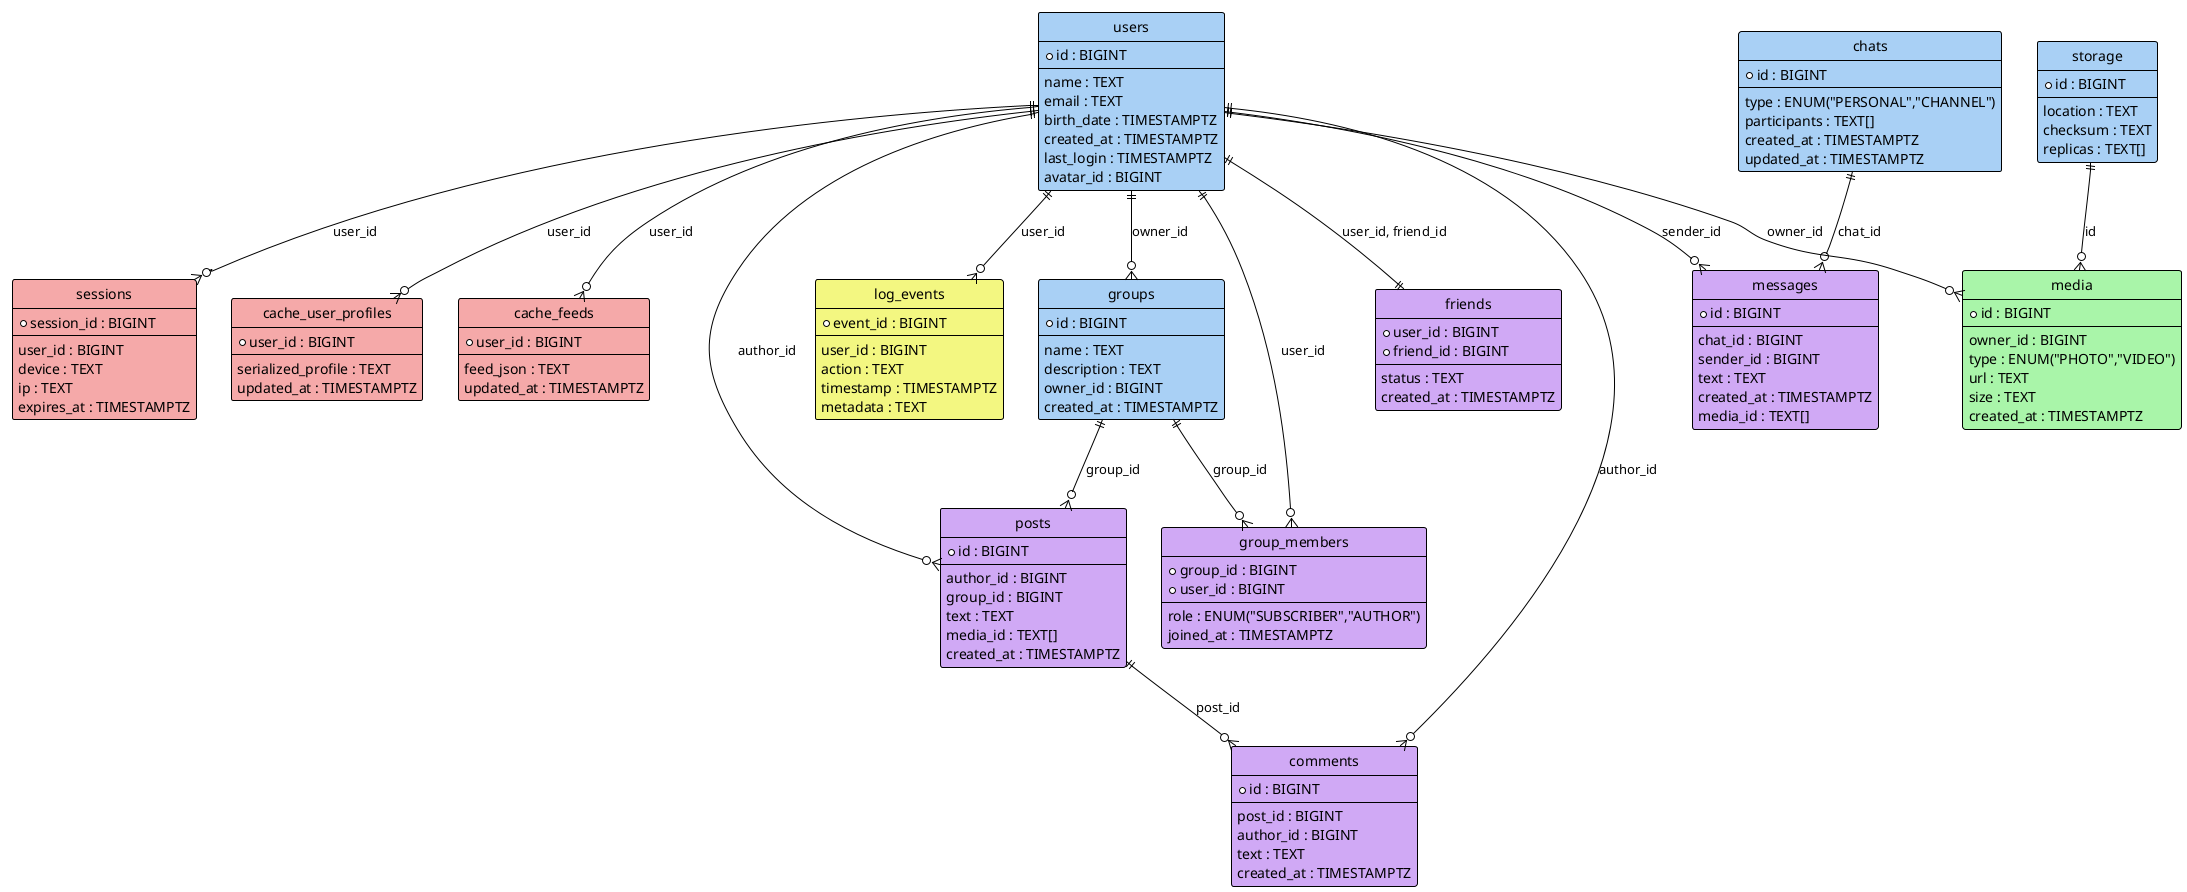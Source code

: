 @startuml
' ==========================================================
'   ER-ДИАГРАММА ФИЗИЧЕСКОЙ СХЕМЫ БД (в стиле IDEF1X)
' ==========================================================
' Цвета по СУБД:
' PostgreSQL   #A9D0F5 (голубой)
' Cassandra    #D0A9F5 (фиолетовый)
' Redis        #F5A9A9 (розовый)
' Ceph/S3      #A9F5A9 (зелёный)
' ClickHouse   #F3F781 (жёлтый)
' ==========================================================

!theme plain

hide circle
hide methods
hide stereotypes

' ----------------------------------------------------------
' PostgreSQL
' ----------------------------------------------------------
entity "users" as users <<PostgreSQL>> #A9D0F5 {
  *id : BIGINT
  --
  name : TEXT
  email : TEXT
  birth_date : TIMESTAMPTZ
  created_at : TIMESTAMPTZ
  last_login : TIMESTAMPTZ
  avatar_id : BIGINT
}

entity "groups" as groups <<PostgreSQL>> #A9D0F5 {
  *id : BIGINT
  --
  name : TEXT
  description : TEXT
  owner_id : BIGINT
  created_at : TIMESTAMPTZ
}

entity "chats" as chats <<PostgreSQL>> #A9D0F5 {
  *id : BIGINT
  --
  type : ENUM("PERSONAL","CHANNEL")
  participants : TEXT[]
  created_at : TIMESTAMPTZ
  updated_at : TIMESTAMPTZ
}

entity "storage" as storage <<PostgreSQL>> #A9D0F5 {
  *id : BIGINT
  --
  location : TEXT
  checksum : TEXT
  replicas : TEXT[]
}

' ----------------------------------------------------------
' Cassandra / ScyllaDB
' ----------------------------------------------------------
entity "friends" as friends <<Cassandra>> #D0A9F5 {
  *user_id : BIGINT
  *friend_id : BIGINT
  --
  status : TEXT
  created_at : TIMESTAMPTZ
}

entity "group_members" as group_members <<Cassandra>> #D0A9F5 {
  *group_id : BIGINT
  *user_id : BIGINT
  --
  role : ENUM("SUBSCRIBER","AUTHOR")
  joined_at : TIMESTAMPTZ
}

entity "posts" as posts <<Cassandra>> #D0A9F5 {
  *id : BIGINT
  --
  author_id : BIGINT
  group_id : BIGINT
  text : TEXT
  media_id : TEXT[]
  created_at : TIMESTAMPTZ
}

entity "comments" as comments <<Cassandra>> #D0A9F5 {
  *id : BIGINT
  --
  post_id : BIGINT
  author_id : BIGINT
  text : TEXT
  created_at : TIMESTAMPTZ
}

entity "messages" as messages <<Cassandra>> #D0A9F5 {
  *id : BIGINT
  --
  chat_id : BIGINT
  sender_id : BIGINT
  text : TEXT
  created_at : TIMESTAMPTZ
  media_id : TEXT[]
}

' ----------------------------------------------------------
' Redis
' ----------------------------------------------------------
entity "sessions" as sessions <<Redis>> #F5A9A9 {
  *session_id : BIGINT
  --
  user_id : BIGINT
  device : TEXT
  ip : TEXT
  expires_at : TIMESTAMPTZ
}

entity "cache_user_profiles" as cache_user_profiles <<Redis>> #F5A9A9 {
  *user_id : BIGINT
  --
  serialized_profile : TEXT
  updated_at : TIMESTAMPTZ
}

entity "cache_feeds" as cache_feeds <<Redis>> #F5A9A9 {
  *user_id : BIGINT
  --
  feed_json : TEXT
  updated_at : TIMESTAMPTZ
}

' ----------------------------------------------------------
' Ceph / S3
' ----------------------------------------------------------
entity "media" as media <<Ceph/S3>> #A9F5A9 {
  *id : BIGINT
  --
  owner_id : BIGINT
  type : ENUM("PHOTO","VIDEO")
  url : TEXT
  size : TEXT
  created_at : TIMESTAMPTZ
}

' ----------------------------------------------------------
' ClickHouse
' ----------------------------------------------------------
entity "log_events" as log_events <<ClickHouse>> #F3F781 {
  *event_id : BIGINT
  --
  user_id : BIGINT
  action : TEXT
  timestamp : TIMESTAMPTZ
  metadata : TEXT
}

' ----------------------------------------------------------
' СВЯЗИ (по описанию)
' ----------------------------------------------------------
' users ↔ log_events (1:М)
users ||--o{ log_events : "user_id"

' users ↔ sessions (1:М)
users ||--o{ sessions : "user_id"

' users ↔ friends (1:1 по user_id, friend_id)
users ||--|| friends : "user_id, friend_id"

' users ↔ comments (1:М)
users ||--o{ comments : "author_id"

' users ↔ posts (1:М)
users ||--o{ posts : "author_id"

' users ↔ group_members (М:1)
group_members }o--|| users : "user_id"

' users ↔ groups (1:М)
users ||--o{ groups : "owner_id"

' users ↔ cache_user_profiles (1:М)
users ||--o{ cache_user_profiles : "user_id"

' users ↔ cache_feeds (1:М)
users ||--o{ cache_feeds : "user_id"

' users ↔ messages (1:М)
users ||--o{ messages : "sender_id"

' users ↔ media (1:М)
users ||--o{ media : "owner_id"

' posts ↔ comments (1:М)
posts ||--o{ comments : "post_id"

' groups ↔ posts (1:М)
groups ||--o{ posts : "group_id"

' group_members ↔ groups (1:М)
groups ||--o{ group_members : "group_id"

' chats ↔ messages (1:М)
chats ||--o{ messages : "chat_id"

' storage ↔ media (1:М)
storage ||--o{ media : "id"

@enduml
